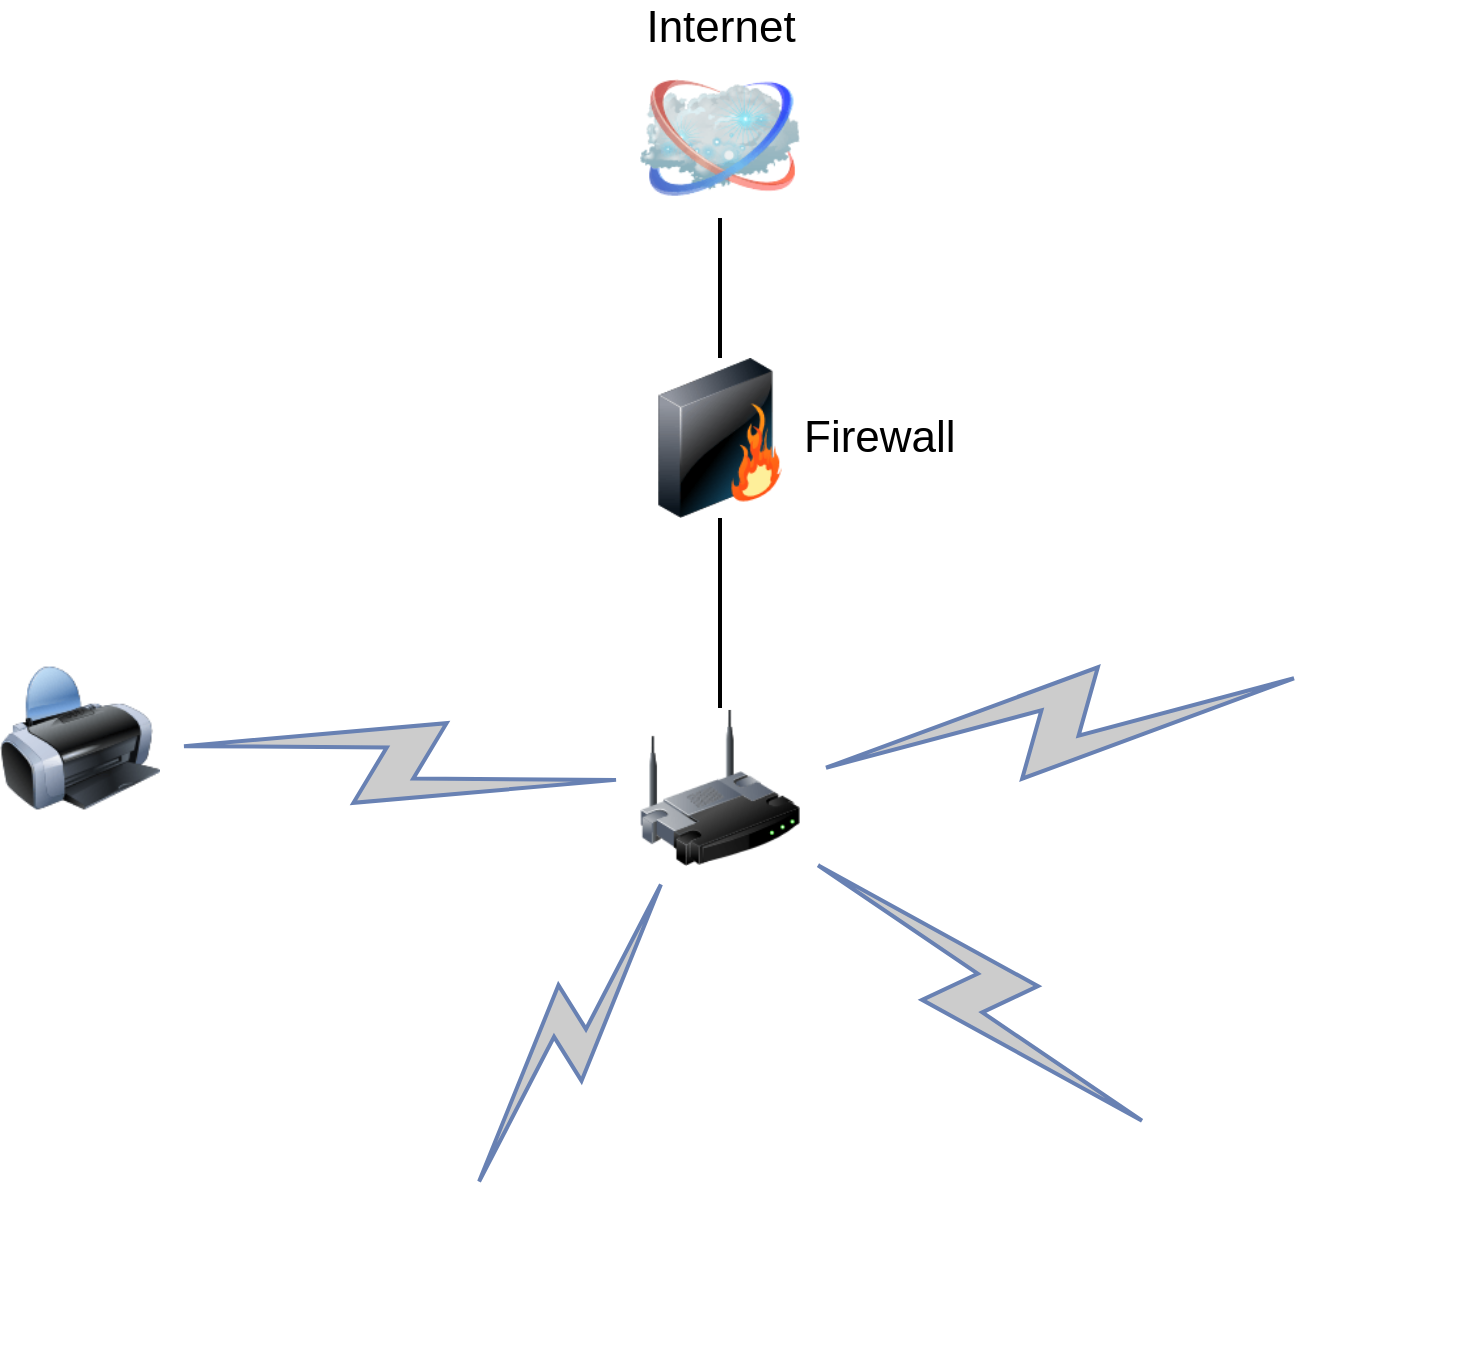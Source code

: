 <mxfile pages="9" version="11.2.4" type="device"><diagram name="Architecture" id="55a83fd1-7818-8e21-69c5-c3457e3827bb"><mxGraphModel dx="1102" dy="654" grid="1" gridSize="10" guides="1" tooltips="1" connect="1" arrows="1" fold="1" page="1" pageScale="1" pageWidth="1100" pageHeight="850" background="#ffffff" math="0" shadow="0"><root><mxCell id="0"/><mxCell id="1" parent="0"/><mxCell id="69ecfefc5c41e42c-18" style="edgeStyle=none;rounded=0;html=1;labelBackgroundColor=none;endArrow=none;strokeColor=#000000;strokeWidth=2;fontFamily=Verdana;fontSize=22;fontColor=#000000;" parent="1" source="69ecfefc5c41e42c-1" target="69ecfefc5c41e42c-3" edge="1"><mxGeometry relative="1" as="geometry"/></mxCell><mxCell id="69ecfefc5c41e42c-1" value="" style="image;html=1;labelBackgroundColor=#ffffff;image=img/lib/clip_art/networking/Wireless_Router_128x128.png;rounded=1;shadow=0;comic=0;strokeColor=#000000;strokeWidth=2;fillColor=#FFFFFF;fontSize=22;fontColor=#000000;" parent="1" vertex="1"><mxGeometry x="470" y="465" width="80" height="80" as="geometry"/></mxCell><mxCell id="69ecfefc5c41e42c-2" value="Internet" style="image;html=1;labelBackgroundColor=#ffffff;image=img/lib/clip_art/networking/Cloud_128x128.png;rounded=1;shadow=0;comic=0;strokeColor=#000000;strokeWidth=2;fillColor=#FFFFFF;fontSize=22;fontColor=#000000;labelPosition=center;verticalLabelPosition=top;align=center;verticalAlign=bottom;" parent="1" vertex="1"><mxGeometry x="470" y="140" width="80" height="80" as="geometry"/></mxCell><mxCell id="69ecfefc5c41e42c-19" style="edgeStyle=none;rounded=0;html=1;labelBackgroundColor=none;endArrow=none;strokeColor=#000000;strokeWidth=2;fontFamily=Verdana;fontSize=22;fontColor=#000000;" parent="1" source="69ecfefc5c41e42c-3" target="69ecfefc5c41e42c-2" edge="1"><mxGeometry relative="1" as="geometry"/></mxCell><mxCell id="69ecfefc5c41e42c-3" value="Firewall" style="image;html=1;labelBackgroundColor=#ffffff;image=img/lib/clip_art/networking/Firewall_128x128.png;rounded=1;shadow=0;comic=0;strokeColor=#000000;strokeWidth=2;fillColor=#FFFFFF;fontSize=22;fontColor=#000000;labelPosition=right;verticalLabelPosition=middle;align=left;verticalAlign=middle;" parent="1" vertex="1"><mxGeometry x="470" y="290" width="80" height="80" as="geometry"/></mxCell><mxCell id="69ecfefc5c41e42c-6" value="" style="image;html=1;labelBackgroundColor=#ffffff;image=img/lib/clip_art/computers/Printer_128x128.png;rounded=1;shadow=0;comic=0;strokeColor=#000000;strokeWidth=2;fillColor=#FFFFFF;fontSize=22;fontColor=#000000;" parent="1" vertex="1"><mxGeometry x="150" y="440" width="80" height="80" as="geometry"/></mxCell><mxCell id="69ecfefc5c41e42c-11" value="" style="html=1;fillColor=#CCCCCC;strokeColor=#6881B3;gradientColor=none;gradientDirection=north;strokeWidth=2;shape=mxgraph.networks.comm_link_edge;html=1;labelBackgroundColor=none;endArrow=none;fontFamily=Verdana;fontSize=22;fontColor=#000000;" parent="1" source="69ecfefc5c41e42c-6" target="69ecfefc5c41e42c-1" edge="1"><mxGeometry width="100" height="100" relative="1" as="geometry"><mxPoint x="300" y="390" as="sourcePoint"/><mxPoint x="400" y="290" as="targetPoint"/></mxGeometry></mxCell><mxCell id="69ecfefc5c41e42c-13" value="" style="html=1;fillColor=#CCCCCC;strokeColor=#6881B3;gradientColor=none;gradientDirection=north;strokeWidth=2;shape=mxgraph.networks.comm_link_edge;html=1;labelBackgroundColor=none;endArrow=none;fontFamily=Verdana;fontSize=22;fontColor=#000000;" parent="1" target="69ecfefc5c41e42c-1" edge="1"><mxGeometry width="100" height="100" relative="1" as="geometry"><mxPoint x="384.49" y="710" as="sourcePoint"/><mxPoint x="480" y="518.043" as="targetPoint"/></mxGeometry></mxCell><mxCell id="69ecfefc5c41e42c-15" value="" style="html=1;fillColor=#CCCCCC;strokeColor=#6881B3;gradientColor=none;gradientDirection=north;strokeWidth=2;shape=mxgraph.networks.comm_link_edge;html=1;labelBackgroundColor=none;endArrow=none;fontFamily=Verdana;fontSize=22;fontColor=#000000;" parent="1" target="69ecfefc5c41e42c-1" edge="1"><mxGeometry width="100" height="100" relative="1" as="geometry"><mxPoint x="730" y="678.462" as="sourcePoint"/><mxPoint x="500" y="538.043" as="targetPoint"/></mxGeometry></mxCell><mxCell id="69ecfefc5c41e42c-17" value="" style="html=1;fillColor=#CCCCCC;strokeColor=#6881B3;gradientColor=none;gradientDirection=north;strokeWidth=2;shape=mxgraph.networks.comm_link_edge;html=1;labelBackgroundColor=none;endArrow=none;fontFamily=Verdana;fontSize=22;fontColor=#000000;" parent="1" target="69ecfefc5c41e42c-1" edge="1"><mxGeometry width="100" height="100" relative="1" as="geometry"><mxPoint x="810" y="447.647" as="sourcePoint"/><mxPoint x="520" y="558.043" as="targetPoint"/></mxGeometry></mxCell><mxCell id="id-TSxihtvmwsD7AEnxF-1" value="" style="shape=image;html=1;verticalAlign=top;verticalLabelPosition=bottom;labelBackgroundColor=#ffffff;imageAspect=0;aspect=fixed;image=https://cdn0.iconfinder.com/data/icons/small-n-flat/24/678078-light-bulb-128.png" parent="1" vertex="1"><mxGeometry x="710" y="680" width="78" height="78" as="geometry"/></mxCell><mxCell id="id-TSxihtvmwsD7AEnxF-3" value="" style="shape=image;html=1;verticalAlign=top;verticalLabelPosition=bottom;labelBackgroundColor=#ffffff;imageAspect=0;aspect=fixed;image=https://cdn3.iconfinder.com/data/icons/winter-flat-8/32/winter_season_cold_snow_Kettle_kitchen_teapot-128.png" parent="1" vertex="1"><mxGeometry x="350" y="700" width="87" height="87" as="geometry"/></mxCell><mxCell id="id-TSxihtvmwsD7AEnxF-6" value="" style="shape=image;html=1;verticalAlign=top;verticalLabelPosition=bottom;labelBackgroundColor=#ffffff;imageAspect=0;aspect=fixed;image=https://cdn0.iconfinder.com/data/icons/computer-and-hardware-free/32/Computer__Computer_Hardware_Fan_Cooling_Cooler-128.png" parent="1" vertex="1"><mxGeometry x="810" y="430" width="75" height="75" as="geometry"/></mxCell></root></mxGraphModel></diagram><diagram id="HHyAHGLaI4B9ToaEs39T" name="Use Case"><mxGraphModel dx="1060" dy="643" grid="1" gridSize="10" guides="1" tooltips="1" connect="1" arrows="1" fold="1" page="1" pageScale="1" pageWidth="850" pageHeight="1100" math="0" shadow="0"><root><mxCell id="xDzajFhM3rxFV7agikZt-0"/><mxCell id="xDzajFhM3rxFV7agikZt-1" parent="xDzajFhM3rxFV7agikZt-0"/><mxCell id="cMHOJIMgeqkhpUS49or6-0" style="edgeStyle=none;rounded=0;html=1;labelBackgroundColor=none;endArrow=none;strokeColor=#000000;strokeWidth=2;fontFamily=Verdana;fontSize=22;fontColor=#000000;" parent="xDzajFhM3rxFV7agikZt-1" source="cMHOJIMgeqkhpUS49or6-1" target="cMHOJIMgeqkhpUS49or6-4" edge="1"><mxGeometry relative="1" as="geometry"/></mxCell><mxCell id="cMHOJIMgeqkhpUS49or6-1" value="" style="image;html=1;labelBackgroundColor=#ffffff;image=img/lib/clip_art/networking/Wireless_Router_128x128.png;rounded=1;shadow=0;comic=0;strokeColor=#000000;strokeWidth=2;fillColor=#FFFFFF;fontSize=22;fontColor=#000000;" parent="xDzajFhM3rxFV7agikZt-1" vertex="1"><mxGeometry x="367" y="465" width="80" height="80" as="geometry"/></mxCell><mxCell id="cMHOJIMgeqkhpUS49or6-2" value="Internet" style="image;html=1;labelBackgroundColor=#ffffff;image=img/lib/clip_art/networking/Cloud_128x128.png;rounded=1;shadow=0;comic=0;strokeColor=#000000;strokeWidth=2;fillColor=#FFFFFF;fontSize=22;fontColor=#000000;labelPosition=center;verticalLabelPosition=top;align=center;verticalAlign=bottom;" parent="xDzajFhM3rxFV7agikZt-1" vertex="1"><mxGeometry x="367" y="140" width="80" height="80" as="geometry"/></mxCell><mxCell id="cMHOJIMgeqkhpUS49or6-3" style="edgeStyle=none;rounded=0;html=1;labelBackgroundColor=none;endArrow=none;strokeColor=#000000;strokeWidth=2;fontFamily=Verdana;fontSize=22;fontColor=#000000;" parent="xDzajFhM3rxFV7agikZt-1" source="cMHOJIMgeqkhpUS49or6-4" target="cMHOJIMgeqkhpUS49or6-2" edge="1"><mxGeometry relative="1" as="geometry"/></mxCell><mxCell id="cMHOJIMgeqkhpUS49or6-4" value="Firewall" style="image;html=1;labelBackgroundColor=#ffffff;image=img/lib/clip_art/networking/Firewall_128x128.png;rounded=1;shadow=0;comic=0;strokeColor=#000000;strokeWidth=2;fillColor=#FFFFFF;fontSize=22;fontColor=#000000;labelPosition=right;verticalLabelPosition=middle;align=left;verticalAlign=middle;" parent="xDzajFhM3rxFV7agikZt-1" vertex="1"><mxGeometry x="367" y="290" width="80" height="80" as="geometry"/></mxCell><mxCell id="cMHOJIMgeqkhpUS49or6-7" value="" style="html=1;fillColor=#CCCCCC;strokeColor=#6881B3;gradientColor=none;gradientDirection=north;strokeWidth=2;shape=mxgraph.networks.comm_link_edge;html=1;labelBackgroundColor=none;endArrow=none;fontFamily=Verdana;fontSize=22;fontColor=#000000;" parent="xDzajFhM3rxFV7agikZt-1" target="cMHOJIMgeqkhpUS49or6-1" edge="1"><mxGeometry width="100" height="100" relative="1" as="geometry"><mxPoint x="217.0" y="663.672" as="sourcePoint"/><mxPoint x="377" y="518.043" as="targetPoint"/></mxGeometry></mxCell><mxCell id="cMHOJIMgeqkhpUS49or6-8" value="" style="html=1;fillColor=#CCCCCC;strokeColor=#6881B3;gradientColor=none;gradientDirection=north;strokeWidth=2;shape=mxgraph.networks.comm_link_edge;html=1;labelBackgroundColor=none;endArrow=none;fontFamily=Verdana;fontSize=22;fontColor=#000000;" parent="xDzajFhM3rxFV7agikZt-1" target="cMHOJIMgeqkhpUS49or6-1" edge="1"><mxGeometry width="100" height="100" relative="1" as="geometry"><mxPoint x="627" y="678.462" as="sourcePoint"/><mxPoint x="397" y="538.043" as="targetPoint"/></mxGeometry></mxCell><mxCell id="cMHOJIMgeqkhpUS49or6-10" value="" style="shape=image;html=1;verticalAlign=top;verticalLabelPosition=bottom;labelBackgroundColor=#ffffff;imageAspect=0;aspect=fixed;image=https://cdn0.iconfinder.com/data/icons/small-n-flat/24/678078-light-bulb-128.png" parent="xDzajFhM3rxFV7agikZt-1" vertex="1"><mxGeometry x="607" y="660" width="98" height="98" as="geometry"/></mxCell><mxCell id="cMHOJIMgeqkhpUS49or6-13" value="" style="shape=image;html=1;verticalAlign=top;verticalLabelPosition=bottom;labelBackgroundColor=#ffffff;imageAspect=0;aspect=fixed;image=https://cdn0.iconfinder.com/data/icons/kameleon-free-pack-rounded/110/Hacker-128.png" parent="xDzajFhM3rxFV7agikZt-1" vertex="1"><mxGeometry x="130" y="670" width="88" height="88" as="geometry"/></mxCell></root></mxGraphModel></diagram><diagram id="tYVoxqNYogm6OqH61txx" name="docker environment"><mxGraphModel dx="1514" dy="919" grid="1" gridSize="10" guides="1" tooltips="1" connect="1" arrows="1" fold="1" page="1" pageScale="1" pageWidth="850" pageHeight="1100" math="0" shadow="0"><root><mxCell id="YTUHfjVnA8wWRDWy4y4o-0"/><mxCell id="YTUHfjVnA8wWRDWy4y4o-1" parent="YTUHfjVnA8wWRDWy4y4o-0"/><mxCell id="OWgR7MWxapS88mzTdJaR-0" style="edgeStyle=none;rounded=0;html=1;labelBackgroundColor=none;endArrow=none;strokeColor=#000000;strokeWidth=2;fontFamily=Verdana;fontSize=22;fontColor=#000000;" parent="YTUHfjVnA8wWRDWy4y4o-1" source="OWgR7MWxapS88mzTdJaR-1" target="OWgR7MWxapS88mzTdJaR-4" edge="1"><mxGeometry relative="1" as="geometry"/></mxCell><mxCell id="OWgR7MWxapS88mzTdJaR-1" value="" style="image;html=1;labelBackgroundColor=#ffffff;image=img/lib/clip_art/networking/Wireless_Router_128x128.png;rounded=1;shadow=0;comic=0;strokeColor=#000000;strokeWidth=2;fillColor=#FFFFFF;fontSize=22;fontColor=#000000;" parent="YTUHfjVnA8wWRDWy4y4o-1" vertex="1"><mxGeometry x="367" y="465" width="80" height="80" as="geometry"/></mxCell><mxCell id="OWgR7MWxapS88mzTdJaR-11" style="edgeStyle=orthogonalEdgeStyle;rounded=0;orthogonalLoop=1;jettySize=auto;html=1;" parent="YTUHfjVnA8wWRDWy4y4o-1" source="OWgR7MWxapS88mzTdJaR-2" target="OWgR7MWxapS88mzTdJaR-9" edge="1"><mxGeometry relative="1" as="geometry"/></mxCell><mxCell id="OWgR7MWxapS88mzTdJaR-2" value="Internet" style="image;html=1;labelBackgroundColor=#ffffff;image=img/lib/clip_art/networking/Cloud_128x128.png;rounded=1;shadow=0;comic=0;strokeColor=#000000;strokeWidth=2;fillColor=#FFFFFF;fontSize=22;fontColor=#000000;labelPosition=center;verticalLabelPosition=top;align=center;verticalAlign=bottom;" parent="YTUHfjVnA8wWRDWy4y4o-1" vertex="1"><mxGeometry x="367" y="140" width="80" height="80" as="geometry"/></mxCell><mxCell id="OWgR7MWxapS88mzTdJaR-3" style="edgeStyle=none;rounded=0;html=1;labelBackgroundColor=none;endArrow=none;strokeColor=#000000;strokeWidth=2;fontFamily=Verdana;fontSize=22;fontColor=#000000;" parent="YTUHfjVnA8wWRDWy4y4o-1" source="OWgR7MWxapS88mzTdJaR-4" target="OWgR7MWxapS88mzTdJaR-2" edge="1"><mxGeometry relative="1" as="geometry"/></mxCell><mxCell id="OWgR7MWxapS88mzTdJaR-4" value="Firewall" style="image;html=1;labelBackgroundColor=#ffffff;image=img/lib/clip_art/networking/Firewall_128x128.png;rounded=1;shadow=0;comic=0;strokeColor=#000000;strokeWidth=2;fillColor=#FFFFFF;fontSize=22;fontColor=#000000;labelPosition=right;verticalLabelPosition=middle;align=left;verticalAlign=middle;" parent="YTUHfjVnA8wWRDWy4y4o-1" vertex="1"><mxGeometry x="367" y="290" width="80" height="80" as="geometry"/></mxCell><mxCell id="OWgR7MWxapS88mzTdJaR-5" value="" style="html=1;fillColor=#CCCCCC;strokeColor=#6881B3;gradientColor=none;gradientDirection=north;strokeWidth=2;shape=mxgraph.networks.comm_link_edge;html=1;labelBackgroundColor=none;endArrow=none;fontFamily=Verdana;fontSize=22;fontColor=#000000;" parent="YTUHfjVnA8wWRDWy4y4o-1" target="OWgR7MWxapS88mzTdJaR-1" edge="1"><mxGeometry width="100" height="100" relative="1" as="geometry"><mxPoint x="217.0" y="663.672" as="sourcePoint"/><mxPoint x="377" y="518.043" as="targetPoint"/></mxGeometry></mxCell><mxCell id="OWgR7MWxapS88mzTdJaR-6" value="" style="html=1;fillColor=#CCCCCC;strokeColor=#6881B3;gradientColor=none;gradientDirection=north;strokeWidth=2;shape=mxgraph.networks.comm_link_edge;html=1;labelBackgroundColor=none;endArrow=none;fontFamily=Verdana;fontSize=22;fontColor=#000000;" parent="YTUHfjVnA8wWRDWy4y4o-1" target="OWgR7MWxapS88mzTdJaR-1" edge="1"><mxGeometry width="100" height="100" relative="1" as="geometry"><mxPoint x="627" y="678.462" as="sourcePoint"/><mxPoint x="397" y="538.043" as="targetPoint"/></mxGeometry></mxCell><mxCell id="OWgR7MWxapS88mzTdJaR-7" value="" style="shape=image;html=1;verticalAlign=top;verticalLabelPosition=bottom;labelBackgroundColor=#ffffff;imageAspect=0;aspect=fixed;image=https://cdn0.iconfinder.com/data/icons/small-n-flat/24/678078-light-bulb-128.png" parent="YTUHfjVnA8wWRDWy4y4o-1" vertex="1"><mxGeometry x="607" y="660" width="98" height="98" as="geometry"/></mxCell><mxCell id="OWgR7MWxapS88mzTdJaR-8" value="" style="shape=image;html=1;verticalAlign=top;verticalLabelPosition=bottom;labelBackgroundColor=#ffffff;imageAspect=0;aspect=fixed;image=https://cdn0.iconfinder.com/data/icons/kameleon-free-pack-rounded/110/Hacker-128.png" parent="YTUHfjVnA8wWRDWy4y4o-1" vertex="1"><mxGeometry x="130" y="670" width="88" height="88" as="geometry"/></mxCell><mxCell id="OWgR7MWxapS88mzTdJaR-9" value="&lt;font style=&quot;font-size: 27px&quot;&gt;Cloud Server&lt;/font&gt;" style="html=1;verticalLabelPosition=bottom;align=center;labelBackgroundColor=#ffffff;verticalAlign=top;strokeWidth=2;strokeColor=#0080F0;fillColor=#ffffff;shadow=0;dashed=0;shape=mxgraph.ios7.icons.cloud;" parent="YTUHfjVnA8wWRDWy4y4o-1" vertex="1"><mxGeometry x="537" y="30" width="238" height="190" as="geometry"/></mxCell><mxCell id="OWgR7MWxapS88mzTdJaR-12" value="" style="shape=image;html=1;verticalAlign=top;verticalLabelPosition=bottom;labelBackgroundColor=#ffffff;imageAspect=0;aspect=fixed;image=https://cdn3.iconfinder.com/data/icons/logos-and-brands-adobe/512/97_Docker-128.png" parent="YTUHfjVnA8wWRDWy4y4o-1" vertex="1"><mxGeometry x="705" y="596" width="128" height="128" as="geometry"/></mxCell><mxCell id="OWgR7MWxapS88mzTdJaR-13" value="" style="shape=image;html=1;verticalAlign=top;verticalLabelPosition=bottom;labelBackgroundColor=#ffffff;imageAspect=0;aspect=fixed;image=https://cdn3.iconfinder.com/data/icons/logos-and-brands-adobe/512/97_Docker-128.png" parent="YTUHfjVnA8wWRDWy4y4o-1" vertex="1"><mxGeometry x="30" y="530" width="128" height="128" as="geometry"/></mxCell><mxCell id="OWgR7MWxapS88mzTdJaR-14" value="" style="shape=image;html=1;verticalAlign=top;verticalLabelPosition=bottom;labelBackgroundColor=#ffffff;imageAspect=0;aspect=fixed;image=https://cdn4.iconfinder.com/data/icons/social-network-round-gloss-shine/128/docker-icon_copy.png" parent="YTUHfjVnA8wWRDWy4y4o-1" vertex="1"><mxGeometry x="592" y="76" width="128" height="128" as="geometry"/></mxCell></root></mxGraphModel></diagram><diagram id="lIkMTZvTvSDEyNHic5bQ" name="Attack point 1"><mxGraphModel dx="1514" dy="919" grid="1" gridSize="10" guides="1" tooltips="1" connect="1" arrows="1" fold="1" page="1" pageScale="1" pageWidth="1100" pageHeight="850" math="0" shadow="0"><root><mxCell id="iEx_oJr8k2G75iDNopWO-0"/><mxCell id="iEx_oJr8k2G75iDNopWO-1" parent="iEx_oJr8k2G75iDNopWO-0"/><mxCell id="iEx_oJr8k2G75iDNopWO-2" style="edgeStyle=none;rounded=0;html=1;labelBackgroundColor=none;endArrow=none;strokeColor=#000000;strokeWidth=2;fontFamily=Verdana;fontSize=22;fontColor=#000000;" edge="1" parent="iEx_oJr8k2G75iDNopWO-1" source="iEx_oJr8k2G75iDNopWO-3" target="iEx_oJr8k2G75iDNopWO-6"><mxGeometry relative="1" as="geometry"/></mxCell><mxCell id="iEx_oJr8k2G75iDNopWO-3" value="" style="image;html=1;labelBackgroundColor=#ffffff;image=img/lib/clip_art/networking/Wireless_Router_128x128.png;rounded=1;shadow=0;comic=0;strokeColor=#000000;strokeWidth=2;fillColor=#FFFFFF;fontSize=22;fontColor=#000000;" vertex="1" parent="iEx_oJr8k2G75iDNopWO-1"><mxGeometry x="395" y="465" width="80" height="80" as="geometry"/></mxCell><mxCell id="iEx_oJr8k2G75iDNopWO-4" value="Internet" style="image;html=1;labelBackgroundColor=#ffffff;image=img/lib/clip_art/networking/Cloud_128x128.png;rounded=1;shadow=0;comic=0;strokeColor=#000000;strokeWidth=2;fillColor=#FFFFFF;fontSize=22;fontColor=#000000;labelPosition=center;verticalLabelPosition=top;align=center;verticalAlign=bottom;" vertex="1" parent="iEx_oJr8k2G75iDNopWO-1"><mxGeometry x="395" y="195" width="80" height="80" as="geometry"/></mxCell><mxCell id="iEx_oJr8k2G75iDNopWO-5" style="edgeStyle=none;rounded=0;html=1;labelBackgroundColor=none;endArrow=none;strokeColor=#000000;strokeWidth=2;fontFamily=Verdana;fontSize=22;fontColor=#000000;" edge="1" parent="iEx_oJr8k2G75iDNopWO-1" source="iEx_oJr8k2G75iDNopWO-6" target="iEx_oJr8k2G75iDNopWO-4"><mxGeometry relative="1" as="geometry"/></mxCell><mxCell id="iEx_oJr8k2G75iDNopWO-6" value="Firewall" style="image;html=1;labelBackgroundColor=#ffffff;image=img/lib/clip_art/networking/Firewall_128x128.png;rounded=1;shadow=0;comic=0;strokeColor=#000000;strokeWidth=2;fillColor=#FFFFFF;fontSize=22;fontColor=#000000;labelPosition=right;verticalLabelPosition=middle;align=left;verticalAlign=middle;" vertex="1" parent="iEx_oJr8k2G75iDNopWO-1"><mxGeometry x="395" y="330" width="80" height="80" as="geometry"/></mxCell><mxCell id="iEx_oJr8k2G75iDNopWO-7" value="" style="image;html=1;labelBackgroundColor=#ffffff;image=img/lib/clip_art/computers/Printer_128x128.png;rounded=1;shadow=0;comic=0;strokeColor=#000000;strokeWidth=2;fillColor=#FFFFFF;fontSize=22;fontColor=#000000;" vertex="1" parent="iEx_oJr8k2G75iDNopWO-1"><mxGeometry x="90" y="577.5" width="80" height="80" as="geometry"/></mxCell><mxCell id="iEx_oJr8k2G75iDNopWO-8" value="" style="html=1;fillColor=#CCCCCC;strokeColor=#6881B3;gradientColor=none;gradientDirection=north;strokeWidth=2;shape=mxgraph.networks.comm_link_edge;html=1;labelBackgroundColor=none;endArrow=none;fontFamily=Verdana;fontSize=22;fontColor=#000000;" edge="1" parent="iEx_oJr8k2G75iDNopWO-1" target="iEx_oJr8k2G75iDNopWO-3"><mxGeometry width="100" height="100" relative="1" as="geometry"><mxPoint x="155" y="600" as="sourcePoint"/><mxPoint x="325" y="290" as="targetPoint"/></mxGeometry></mxCell><mxCell id="iEx_oJr8k2G75iDNopWO-10" value="" style="html=1;fillColor=#CCCCCC;strokeColor=#6881B3;gradientColor=none;gradientDirection=north;strokeWidth=2;shape=mxgraph.networks.comm_link_edge;html=1;labelBackgroundColor=none;endArrow=none;fontFamily=Verdana;fontSize=22;fontColor=#000000;" edge="1" parent="iEx_oJr8k2G75iDNopWO-1" target="iEx_oJr8k2G75iDNopWO-3"><mxGeometry width="100" height="100" relative="1" as="geometry"><mxPoint x="425" y="740" as="sourcePoint"/><mxPoint x="425" y="538.043" as="targetPoint"/></mxGeometry></mxCell><mxCell id="iEx_oJr8k2G75iDNopWO-11" value="" style="html=1;fillColor=#CCCCCC;strokeColor=#6881B3;gradientColor=none;gradientDirection=north;strokeWidth=2;shape=mxgraph.networks.comm_link_edge;html=1;labelBackgroundColor=none;endArrow=none;fontFamily=Verdana;fontSize=22;fontColor=#000000;" edge="1" parent="iEx_oJr8k2G75iDNopWO-1" target="iEx_oJr8k2G75iDNopWO-3"><mxGeometry width="100" height="100" relative="1" as="geometry"><mxPoint x="700" y="590" as="sourcePoint"/><mxPoint x="445" y="558.043" as="targetPoint"/></mxGeometry></mxCell><mxCell id="iEx_oJr8k2G75iDNopWO-12" value="" style="shape=image;html=1;verticalAlign=top;verticalLabelPosition=bottom;labelBackgroundColor=#ffffff;imageAspect=0;aspect=fixed;image=https://cdn0.iconfinder.com/data/icons/small-n-flat/24/678078-light-bulb-128.png" vertex="1" parent="iEx_oJr8k2G75iDNopWO-1"><mxGeometry x="397" y="731" width="78" height="78" as="geometry"/></mxCell><mxCell id="iEx_oJr8k2G75iDNopWO-14" value="" style="shape=image;html=1;verticalAlign=top;verticalLabelPosition=bottom;labelBackgroundColor=#ffffff;imageAspect=0;aspect=fixed;image=https://cdn0.iconfinder.com/data/icons/computer-and-hardware-free/32/Computer__Computer_Hardware_Fan_Cooling_Cooler-128.png" vertex="1" parent="iEx_oJr8k2G75iDNopWO-1"><mxGeometry x="690" y="580" width="75" height="75" as="geometry"/></mxCell><mxCell id="phhMSTzzI9CBCAo9qgs4-0" value="" style="shape=image;html=1;verticalAlign=top;verticalLabelPosition=bottom;labelBackgroundColor=#ffffff;imageAspect=0;aspect=fixed;image=https://cdn0.iconfinder.com/data/icons/kameleon-free-pack-rounded/110/Hacker-128.png" vertex="1" parent="iEx_oJr8k2G75iDNopWO-1"><mxGeometry x="67" y="235" width="88" height="88" as="geometry"/></mxCell><mxCell id="phhMSTzzI9CBCAo9qgs4-1" value="" style="curved=1;endArrow=classic;html=1;strokeWidth=6;exitX=0.638;exitY=0.003;exitDx=0;exitDy=0;exitPerimeter=0;" edge="1" parent="iEx_oJr8k2G75iDNopWO-1" source="phhMSTzzI9CBCAo9qgs4-0"><mxGeometry width="50" height="50" relative="1" as="geometry"><mxPoint x="111" y="240" as="sourcePoint"/><mxPoint x="430" y="160" as="targetPoint"/><Array as="points"><mxPoint x="220" y="140"/><mxPoint x="340" y="90"/><mxPoint x="430" y="110"/></Array></mxGeometry></mxCell></root></mxGraphModel></diagram><diagram id="lKfKyN3xbidJ5qYmtuzn" name="Attack Point 2"><mxGraphModel dx="1767" dy="1072" grid="1" gridSize="10" guides="1" tooltips="1" connect="1" arrows="1" fold="1" page="1" pageScale="1" pageWidth="1100" pageHeight="850" math="0" shadow="0"><root><mxCell id="dYCjMtbbV2gnQygUC7f1-0"/><mxCell id="dYCjMtbbV2gnQygUC7f1-1" parent="dYCjMtbbV2gnQygUC7f1-0"/><mxCell id="dYCjMtbbV2gnQygUC7f1-14" value="" style="curved=1;endArrow=classic;html=1;strokeWidth=6;" edge="1" parent="dYCjMtbbV2gnQygUC7f1-1"><mxGeometry width="50" height="50" relative="1" as="geometry"><mxPoint x="140" y="230" as="sourcePoint"/><mxPoint x="430" y="160" as="targetPoint"/><Array as="points"><mxPoint x="220" y="140"/><mxPoint x="340" y="90"/><mxPoint x="430" y="110"/></Array></mxGeometry></mxCell><mxCell id="dYCjMtbbV2gnQygUC7f1-2" style="edgeStyle=none;rounded=0;html=1;labelBackgroundColor=none;endArrow=none;strokeColor=#000000;strokeWidth=2;fontFamily=Verdana;fontSize=22;fontColor=#000000;" edge="1" parent="dYCjMtbbV2gnQygUC7f1-1" source="dYCjMtbbV2gnQygUC7f1-3" target="dYCjMtbbV2gnQygUC7f1-6"><mxGeometry relative="1" as="geometry"/></mxCell><mxCell id="dYCjMtbbV2gnQygUC7f1-3" value="" style="image;html=1;labelBackgroundColor=#ffffff;image=img/lib/clip_art/networking/Wireless_Router_128x128.png;rounded=1;shadow=0;comic=0;strokeColor=#000000;strokeWidth=2;fillColor=#FFFFFF;fontSize=22;fontColor=#000000;" vertex="1" parent="dYCjMtbbV2gnQygUC7f1-1"><mxGeometry x="395" y="465" width="80" height="80" as="geometry"/></mxCell><mxCell id="dYCjMtbbV2gnQygUC7f1-4" value="Internet" style="image;html=1;labelBackgroundColor=#ffffff;image=img/lib/clip_art/networking/Cloud_128x128.png;rounded=1;shadow=0;comic=0;strokeColor=#000000;strokeWidth=2;fillColor=#FFFFFF;fontSize=22;fontColor=#000000;labelPosition=center;verticalLabelPosition=top;align=center;verticalAlign=bottom;" vertex="1" parent="dYCjMtbbV2gnQygUC7f1-1"><mxGeometry x="395" y="195" width="80" height="80" as="geometry"/></mxCell><mxCell id="dYCjMtbbV2gnQygUC7f1-5" style="edgeStyle=none;rounded=0;html=1;labelBackgroundColor=none;endArrow=none;strokeColor=#000000;strokeWidth=2;fontFamily=Verdana;fontSize=22;fontColor=#000000;" edge="1" parent="dYCjMtbbV2gnQygUC7f1-1" source="dYCjMtbbV2gnQygUC7f1-6" target="dYCjMtbbV2gnQygUC7f1-4"><mxGeometry relative="1" as="geometry"/></mxCell><mxCell id="dYCjMtbbV2gnQygUC7f1-6" value="Firewall" style="image;html=1;labelBackgroundColor=#ffffff;image=img/lib/clip_art/networking/Firewall_128x128.png;rounded=1;shadow=0;comic=0;strokeColor=#000000;strokeWidth=2;fillColor=#FFFFFF;fontSize=22;fontColor=#000000;labelPosition=right;verticalLabelPosition=middle;align=left;verticalAlign=middle;" vertex="1" parent="dYCjMtbbV2gnQygUC7f1-1"><mxGeometry x="395" y="330" width="80" height="80" as="geometry"/></mxCell><mxCell id="dYCjMtbbV2gnQygUC7f1-7" value="" style="image;html=1;labelBackgroundColor=#ffffff;image=img/lib/clip_art/computers/Printer_128x128.png;rounded=1;shadow=0;comic=0;strokeColor=#000000;strokeWidth=2;fillColor=#FFFFFF;fontSize=22;fontColor=#000000;" vertex="1" parent="dYCjMtbbV2gnQygUC7f1-1"><mxGeometry x="90" y="577.5" width="80" height="80" as="geometry"/></mxCell><mxCell id="dYCjMtbbV2gnQygUC7f1-8" value="" style="html=1;fillColor=#CCCCCC;strokeColor=#6881B3;gradientColor=none;gradientDirection=north;strokeWidth=2;shape=mxgraph.networks.comm_link_edge;html=1;labelBackgroundColor=none;endArrow=none;fontFamily=Verdana;fontSize=22;fontColor=#000000;" edge="1" parent="dYCjMtbbV2gnQygUC7f1-1" target="dYCjMtbbV2gnQygUC7f1-3"><mxGeometry width="100" height="100" relative="1" as="geometry"><mxPoint x="155" y="600" as="sourcePoint"/><mxPoint x="325" y="290" as="targetPoint"/></mxGeometry></mxCell><mxCell id="dYCjMtbbV2gnQygUC7f1-9" value="" style="html=1;fillColor=#CCCCCC;strokeColor=#6881B3;gradientColor=none;gradientDirection=north;strokeWidth=2;shape=mxgraph.networks.comm_link_edge;html=1;labelBackgroundColor=none;endArrow=none;fontFamily=Verdana;fontSize=22;fontColor=#000000;" edge="1" parent="dYCjMtbbV2gnQygUC7f1-1" target="dYCjMtbbV2gnQygUC7f1-3"><mxGeometry width="100" height="100" relative="1" as="geometry"><mxPoint x="425" y="740" as="sourcePoint"/><mxPoint x="425" y="538.043" as="targetPoint"/></mxGeometry></mxCell><mxCell id="dYCjMtbbV2gnQygUC7f1-10" value="" style="html=1;fillColor=#CCCCCC;strokeColor=#6881B3;gradientColor=none;gradientDirection=north;strokeWidth=2;shape=mxgraph.networks.comm_link_edge;html=1;labelBackgroundColor=none;endArrow=none;fontFamily=Verdana;fontSize=22;fontColor=#000000;" edge="1" parent="dYCjMtbbV2gnQygUC7f1-1" target="dYCjMtbbV2gnQygUC7f1-3"><mxGeometry width="100" height="100" relative="1" as="geometry"><mxPoint x="700" y="590" as="sourcePoint"/><mxPoint x="445" y="558.043" as="targetPoint"/></mxGeometry></mxCell><mxCell id="dYCjMtbbV2gnQygUC7f1-11" value="" style="shape=image;html=1;verticalAlign=top;verticalLabelPosition=bottom;labelBackgroundColor=#ffffff;imageAspect=0;aspect=fixed;image=https://cdn0.iconfinder.com/data/icons/small-n-flat/24/678078-light-bulb-128.png" vertex="1" parent="dYCjMtbbV2gnQygUC7f1-1"><mxGeometry x="397" y="731" width="78" height="78" as="geometry"/></mxCell><mxCell id="dYCjMtbbV2gnQygUC7f1-12" value="" style="shape=image;html=1;verticalAlign=top;verticalLabelPosition=bottom;labelBackgroundColor=#ffffff;imageAspect=0;aspect=fixed;image=https://cdn0.iconfinder.com/data/icons/computer-and-hardware-free/32/Computer__Computer_Hardware_Fan_Cooling_Cooler-128.png" vertex="1" parent="dYCjMtbbV2gnQygUC7f1-1"><mxGeometry x="690" y="580" width="75" height="75" as="geometry"/></mxCell><mxCell id="dYCjMtbbV2gnQygUC7f1-13" value="" style="shape=image;html=1;verticalAlign=top;verticalLabelPosition=bottom;labelBackgroundColor=#ffffff;imageAspect=0;aspect=fixed;image=https://cdn0.iconfinder.com/data/icons/kameleon-free-pack-rounded/110/Hacker-128.png" vertex="1" parent="dYCjMtbbV2gnQygUC7f1-1"><mxGeometry x="67" y="210" width="88" height="88" as="geometry"/></mxCell><mxCell id="dYCjMtbbV2gnQygUC7f1-15" value="" style="curved=1;endArrow=classic;html=1;strokeWidth=6;" edge="1" parent="dYCjMtbbV2gnQygUC7f1-1"><mxGeometry width="50" height="50" relative="1" as="geometry"><mxPoint x="800" y="760" as="sourcePoint"/><mxPoint x="475" y="611" as="targetPoint"/><Array as="points"><mxPoint x="785" y="691"/><mxPoint x="640" y="690"/><mxPoint x="505" y="671"/></Array></mxGeometry></mxCell><mxCell id="dYCjMtbbV2gnQygUC7f1-16" value="" style="shape=image;html=1;verticalAlign=top;verticalLabelPosition=bottom;labelBackgroundColor=#ffffff;imageAspect=0;aspect=fixed;image=https://cdn0.iconfinder.com/data/icons/kameleon-free-pack-rounded/110/Hacker-128.png" vertex="1" parent="dYCjMtbbV2gnQygUC7f1-1"><mxGeometry x="765" y="750" width="88" height="88" as="geometry"/></mxCell></root></mxGraphModel></diagram><diagram id="MPRVdjObPJoFYKAASQcm" name="SoftBot Task"><mxGraphModel dx="1102" dy="654" grid="1" gridSize="10" guides="1" tooltips="1" connect="1" arrows="1" fold="1" page="1" pageScale="1" pageWidth="1100" pageHeight="850" math="0" shadow="0"><root><mxCell id="lnI9C7GQbfSsDzE_SK-t-0"/><mxCell id="lnI9C7GQbfSsDzE_SK-t-1" parent="lnI9C7GQbfSsDzE_SK-t-0"/><mxCell id="lnI9C7GQbfSsDzE_SK-t-6" style="edgeStyle=orthogonalEdgeStyle;rounded=0;orthogonalLoop=1;jettySize=auto;html=1;" edge="1" parent="lnI9C7GQbfSsDzE_SK-t-1" source="lnI9C7GQbfSsDzE_SK-t-2" target="lnI9C7GQbfSsDzE_SK-t-3"><mxGeometry relative="1" as="geometry"/></mxCell><mxCell id="lnI9C7GQbfSsDzE_SK-t-9" style="edgeStyle=orthogonalEdgeStyle;rounded=0;orthogonalLoop=1;jettySize=auto;html=1;" edge="1" parent="lnI9C7GQbfSsDzE_SK-t-1" source="lnI9C7GQbfSsDzE_SK-t-2" target="lnI9C7GQbfSsDzE_SK-t-5"><mxGeometry relative="1" as="geometry"/></mxCell><mxCell id="lnI9C7GQbfSsDzE_SK-t-10" style="edgeStyle=orthogonalEdgeStyle;rounded=0;orthogonalLoop=1;jettySize=auto;html=1;entryX=0.5;entryY=0;entryDx=0;entryDy=0;" edge="1" parent="lnI9C7GQbfSsDzE_SK-t-1" source="lnI9C7GQbfSsDzE_SK-t-2" target="lnI9C7GQbfSsDzE_SK-t-4"><mxGeometry relative="1" as="geometry"/></mxCell><mxCell id="lnI9C7GQbfSsDzE_SK-t-2" value="" style="shape=image;html=1;verticalAlign=top;verticalLabelPosition=bottom;labelBackgroundColor=#ffffff;imageAspect=0;aspect=fixed;image=https://cdn0.iconfinder.com/data/icons/streamline-emoji-1/48/093-robot-face-2-128.png" vertex="1" parent="lnI9C7GQbfSsDzE_SK-t-1"><mxGeometry x="450" y="250" width="128" height="128" as="geometry"/></mxCell><mxCell id="lnI9C7GQbfSsDzE_SK-t-3" value="&lt;font style=&quot;font-size: 21px&quot;&gt;Analyze Traffic in real-time&lt;/font&gt;" style="rounded=1;whiteSpace=wrap;html=1;fillColor=#e1d5e7;strokeColor=#9673a6;" vertex="1" parent="lnI9C7GQbfSsDzE_SK-t-1"><mxGeometry x="200" y="378" width="170" height="92" as="geometry"/></mxCell><mxCell id="lnI9C7GQbfSsDzE_SK-t-4" value="&lt;font style=&quot;font-size: 21px&quot;&gt;Detect DoS Attack&lt;/font&gt;" style="rounded=1;whiteSpace=wrap;html=1;fillColor=#ffe6cc;strokeColor=#d79b00;" vertex="1" parent="lnI9C7GQbfSsDzE_SK-t-1"><mxGeometry x="429" y="470" width="170" height="92" as="geometry"/></mxCell><mxCell id="lnI9C7GQbfSsDzE_SK-t-5" value="&lt;font style=&quot;font-size: 21px&quot;&gt;Provide a defensive mechanism&lt;/font&gt;" style="rounded=1;whiteSpace=wrap;html=1;fillColor=#dae8fc;strokeColor=#6c8ebf;" vertex="1" parent="lnI9C7GQbfSsDzE_SK-t-1"><mxGeometry x="700" y="378" width="170" height="92" as="geometry"/></mxCell></root></mxGraphModel></diagram><diagram id="l3zF901eDoShfAZpjQYK" name="SoftBot DoS Task"><mxGraphModel dx="1102" dy="654" grid="1" gridSize="10" guides="1" tooltips="1" connect="1" arrows="1" fold="1" page="1" pageScale="1" pageWidth="1100" pageHeight="850" math="0" shadow="0"><root><mxCell id="_8Tg4O1OUiBgNq21ie3u-0"/><mxCell id="_8Tg4O1OUiBgNq21ie3u-1" parent="_8Tg4O1OUiBgNq21ie3u-0"/><mxCell id="7-OIkB6WR8ymDiMK-Q-q-5" style="edgeStyle=orthogonalEdgeStyle;rounded=0;orthogonalLoop=1;jettySize=auto;html=1;entryX=1;entryY=0.367;entryDx=0;entryDy=0;entryPerimeter=0;" edge="1" parent="_8Tg4O1OUiBgNq21ie3u-1" source="7-OIkB6WR8ymDiMK-Q-q-1" target="7-OIkB6WR8ymDiMK-Q-q-3"><mxGeometry relative="1" as="geometry"/></mxCell><mxCell id="7-OIkB6WR8ymDiMK-Q-q-6" style="edgeStyle=orthogonalEdgeStyle;rounded=0;orthogonalLoop=1;jettySize=auto;html=1;entryX=0;entryY=0.5;entryDx=0;entryDy=0;" edge="1" parent="_8Tg4O1OUiBgNq21ie3u-1" source="7-OIkB6WR8ymDiMK-Q-q-1" target="7-OIkB6WR8ymDiMK-Q-q-4"><mxGeometry relative="1" as="geometry"/></mxCell><mxCell id="7-OIkB6WR8ymDiMK-Q-q-1" value="" style="shape=image;html=1;verticalAlign=top;verticalLabelPosition=bottom;labelBackgroundColor=#ffffff;imageAspect=0;aspect=fixed;image=https://cdn3.iconfinder.com/data/icons/emoji-1-4/64/_thinking_think_emoji-128.png" vertex="1" parent="_8Tg4O1OUiBgNq21ie3u-1"><mxGeometry x="450" y="220" width="130" height="130" as="geometry"/></mxCell><mxCell id="7-OIkB6WR8ymDiMK-Q-q-2" value="&lt;font style=&quot;font-size: 20px&quot;&gt;How do i detect DoS Attack?&lt;/font&gt;" style="whiteSpace=wrap;html=1;shape=mxgraph.basic.cloud_callout;fillColor=#f5f5f5;strokeColor=#666666;fontColor=#333333;" vertex="1" parent="_8Tg4O1OUiBgNq21ie3u-1"><mxGeometry x="560" y="80" width="250" height="150" as="geometry"/></mxCell><mxCell id="7-OIkB6WR8ymDiMK-Q-q-3" value="&lt;font style=&quot;font-size: 20px&quot;&gt;What is my observable window?&lt;/font&gt;" style="rounded=1;whiteSpace=wrap;html=1;fillColor=#dae8fc;strokeColor=#6c8ebf;" vertex="1" parent="_8Tg4O1OUiBgNq21ie3u-1"><mxGeometry x="190" y="370" width="210" height="90" as="geometry"/></mxCell><mxCell id="7-OIkB6WR8ymDiMK-Q-q-4" value="&lt;font style=&quot;font-size: 20px&quot;&gt;What is my decision model?&lt;/font&gt;" style="rounded=1;whiteSpace=wrap;html=1;fillColor=#e1d5e7;strokeColor=#9673a6;" vertex="1" parent="_8Tg4O1OUiBgNq21ie3u-1"><mxGeometry x="630" y="360" width="210" height="90" as="geometry"/></mxCell></root></mxGraphModel></diagram><diagram id="u1M9Zg6Hk4_bxLDABDpr" name="AAA"><mxGraphModel dx="1102" dy="654" grid="1" gridSize="10" guides="1" tooltips="1" connect="1" arrows="1" fold="1" page="1" pageScale="1" pageWidth="1100" pageHeight="850" math="0" shadow="0"><root><mxCell id="MJYvJQIaFKZUHmy9qSMZ-0"/><mxCell id="MJYvJQIaFKZUHmy9qSMZ-1" parent="MJYvJQIaFKZUHmy9qSMZ-0"/><mxCell id="MJYvJQIaFKZUHmy9qSMZ-5" value="" style="rounded=0;whiteSpace=wrap;html=1;fillColor=#f5f5f5;strokeColor=#666666;fontColor=#333333;" vertex="1" parent="MJYvJQIaFKZUHmy9qSMZ-1"><mxGeometry x="336" y="110" width="340" height="320" as="geometry"/></mxCell><mxCell id="MJYvJQIaFKZUHmy9qSMZ-2" value="Authentication" style="rounded=1;whiteSpace=wrap;html=1;fillColor=#ffe6cc;strokeColor=#d79b00;fontSize=22;" vertex="1" parent="MJYvJQIaFKZUHmy9qSMZ-1"><mxGeometry x="350" y="160" width="310" height="60" as="geometry"/></mxCell><mxCell id="MJYvJQIaFKZUHmy9qSMZ-3" value="Authorization" style="rounded=1;whiteSpace=wrap;html=1;fillColor=#dae8fc;strokeColor=#6c8ebf;fontSize=22;" vertex="1" parent="MJYvJQIaFKZUHmy9qSMZ-1"><mxGeometry x="350" y="240" width="310" height="60" as="geometry"/></mxCell><mxCell id="MJYvJQIaFKZUHmy9qSMZ-4" value="Accounting" style="rounded=1;whiteSpace=wrap;html=1;fillColor=#d5e8d4;strokeColor=#82b366;fontSize=22;" vertex="1" parent="MJYvJQIaFKZUHmy9qSMZ-1"><mxGeometry x="350" y="320" width="310" height="60" as="geometry"/></mxCell></root></mxGraphModel></diagram><diagram id="iezwiQ5XC_2cg30BYWOv" name="security requirements"><mxGraphModel dx="1102" dy="654" grid="1" gridSize="10" guides="1" tooltips="1" connect="1" arrows="1" fold="1" page="1" pageScale="1" pageWidth="1100" pageHeight="850" math="0" shadow="0"><root><mxCell id="aK_1uQmM4btyOprh75cg-0"/><mxCell id="aK_1uQmM4btyOprh75cg-1" parent="aK_1uQmM4btyOprh75cg-0"/><mxCell id="aK_1uQmM4btyOprh75cg-5" value="" style="rounded=1;whiteSpace=wrap;html=1;fontSize=22;" vertex="1" parent="aK_1uQmM4btyOprh75cg-1"><mxGeometry x="320" y="80" width="420" height="520" as="geometry"/></mxCell><mxCell id="aK_1uQmM4btyOprh75cg-2" value="Availability of Services" style="shape=tape;whiteSpace=wrap;html=1;fontSize=22;fillColor=#ffe6cc;strokeColor=#d79b00;" vertex="1" parent="aK_1uQmM4btyOprh75cg-1"><mxGeometry x="350" y="120" width="350" height="120" as="geometry"/></mxCell><mxCell id="aK_1uQmM4btyOprh75cg-3" value="Energy Efficiency" style="shape=tape;whiteSpace=wrap;html=1;fontSize=22;fillColor=#dae8fc;strokeColor=#6c8ebf;" vertex="1" parent="aK_1uQmM4btyOprh75cg-1"><mxGeometry x="350" y="270" width="350" height="120" as="geometry"/></mxCell><mxCell id="aK_1uQmM4btyOprh75cg-4" value="Single Points of Failure" style="shape=tape;whiteSpace=wrap;html=1;fontSize=22;fillColor=#d5e8d4;strokeColor=#82b366;" vertex="1" parent="aK_1uQmM4btyOprh75cg-1"><mxGeometry x="360" y="425" width="350" height="120" as="geometry"/></mxCell></root></mxGraphModel></diagram></mxfile>